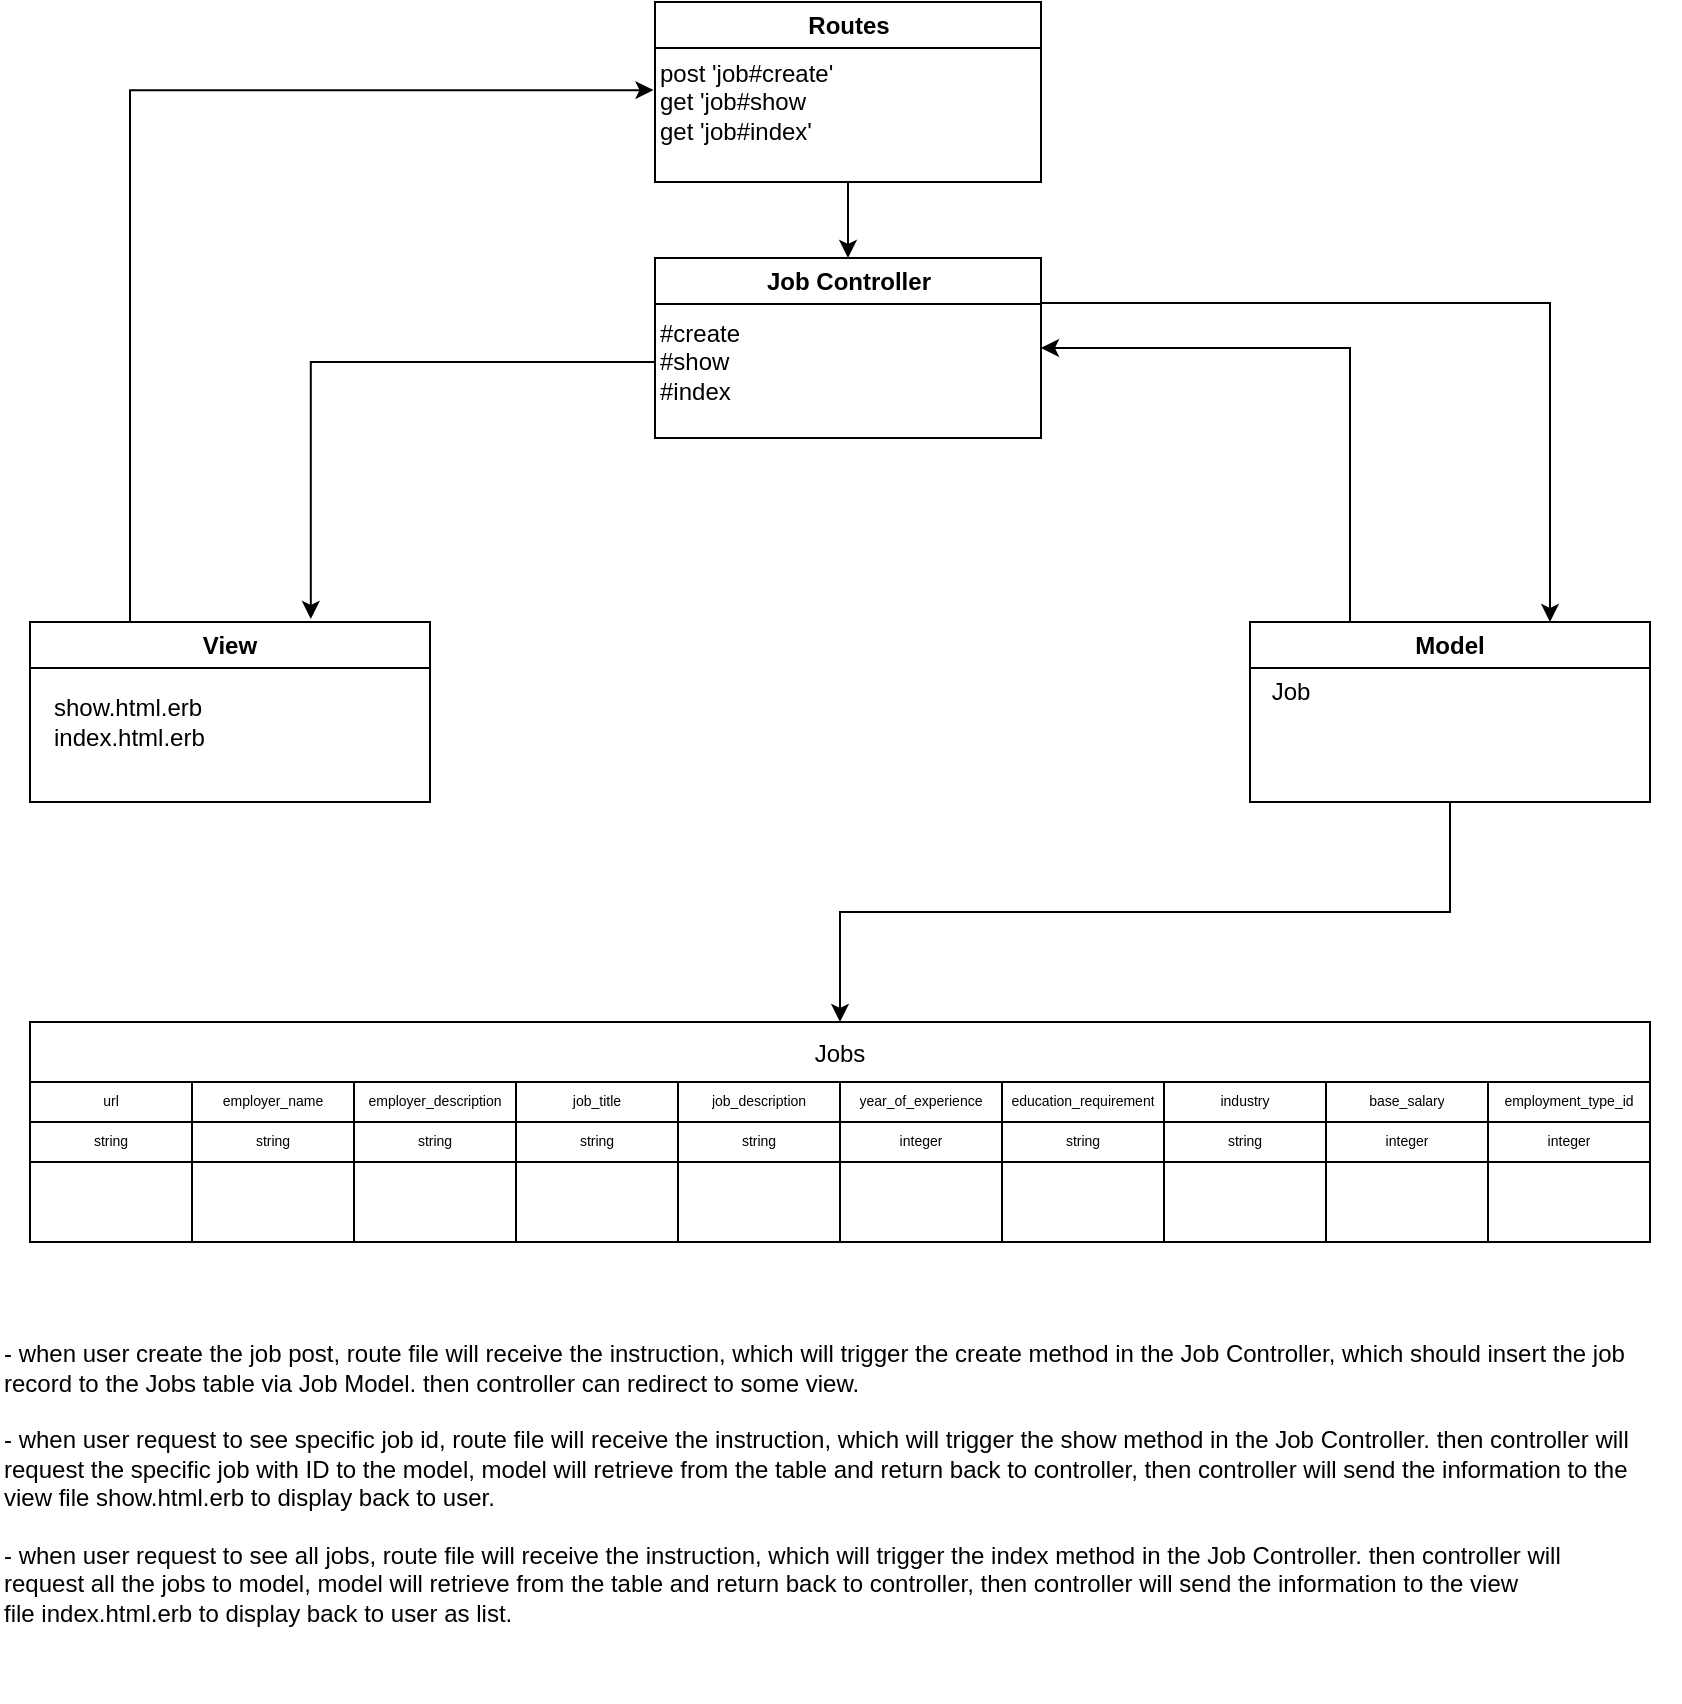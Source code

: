 <mxfile version="21.3.2" type="github">
  <diagram name="Page-1" id="-i9typmQ4xRLSnw_Wz7N">
    <mxGraphModel dx="1803" dy="982" grid="1" gridSize="10" guides="1" tooltips="1" connect="1" arrows="1" fold="1" page="1" pageScale="1" pageWidth="850" pageHeight="1100" math="0" shadow="0">
      <root>
        <mxCell id="0" />
        <mxCell id="1" parent="0" />
        <mxCell id="7KjO3c2V070brWg6iY2L-92" style="edgeStyle=orthogonalEdgeStyle;rounded=0;orthogonalLoop=1;jettySize=auto;html=1;exitX=1;exitY=0.25;exitDx=0;exitDy=0;entryX=0.75;entryY=0;entryDx=0;entryDy=0;" edge="1" parent="1" source="Yvi8faQMFgw5ciX71xmG-2" target="Yvi8faQMFgw5ciX71xmG-4">
          <mxGeometry relative="1" as="geometry" />
        </mxCell>
        <mxCell id="Yvi8faQMFgw5ciX71xmG-2" value="&lt;div&gt;Job Controller&lt;/div&gt;" style="swimlane;whiteSpace=wrap;html=1;" parent="1" vertex="1">
          <mxGeometry x="332.5" y="288" width="193" height="90" as="geometry" />
        </mxCell>
        <mxCell id="7KjO3c2V070brWg6iY2L-86" value="&lt;div&gt;#create&lt;/div&gt;&lt;div&gt;#show&lt;/div&gt;&lt;div&gt;#index&lt;br&gt;&lt;/div&gt;" style="text;html=1;align=left;verticalAlign=middle;resizable=0;points=[];autosize=1;strokeColor=none;fillColor=none;" vertex="1" parent="Yvi8faQMFgw5ciX71xmG-2">
          <mxGeometry y="22" width="60" height="60" as="geometry" />
        </mxCell>
        <mxCell id="7KjO3c2V070brWg6iY2L-96" style="edgeStyle=orthogonalEdgeStyle;rounded=0;orthogonalLoop=1;jettySize=auto;html=1;exitX=0.25;exitY=0;exitDx=0;exitDy=0;entryX=-0.007;entryY=0.401;entryDx=0;entryDy=0;entryPerimeter=0;" edge="1" parent="1" source="Yvi8faQMFgw5ciX71xmG-3" target="7KjO3c2V070brWg6iY2L-84">
          <mxGeometry relative="1" as="geometry" />
        </mxCell>
        <mxCell id="Yvi8faQMFgw5ciX71xmG-3" value="View" style="swimlane;whiteSpace=wrap;html=1;" parent="1" vertex="1">
          <mxGeometry x="20" y="470" width="200" height="90" as="geometry" />
        </mxCell>
        <mxCell id="7KjO3c2V070brWg6iY2L-87" value="&lt;div&gt;show.html.erb&lt;/div&gt;&lt;div&gt;index.html.erb&lt;br&gt;&lt;/div&gt;" style="text;html=1;align=left;verticalAlign=middle;resizable=0;points=[];autosize=1;strokeColor=none;fillColor=none;" vertex="1" parent="Yvi8faQMFgw5ciX71xmG-3">
          <mxGeometry x="10" y="30" width="100" height="40" as="geometry" />
        </mxCell>
        <mxCell id="7KjO3c2V070brWg6iY2L-93" style="edgeStyle=orthogonalEdgeStyle;rounded=0;orthogonalLoop=1;jettySize=auto;html=1;exitX=0.25;exitY=0;exitDx=0;exitDy=0;entryX=1;entryY=0.5;entryDx=0;entryDy=0;" edge="1" parent="1" source="Yvi8faQMFgw5ciX71xmG-4" target="Yvi8faQMFgw5ciX71xmG-2">
          <mxGeometry relative="1" as="geometry" />
        </mxCell>
        <mxCell id="7KjO3c2V070brWg6iY2L-94" style="edgeStyle=orthogonalEdgeStyle;rounded=0;orthogonalLoop=1;jettySize=auto;html=1;exitX=0.5;exitY=1;exitDx=0;exitDy=0;entryX=0.5;entryY=0;entryDx=0;entryDy=0;" edge="1" parent="1" source="Yvi8faQMFgw5ciX71xmG-4" target="7KjO3c2V070brWg6iY2L-44">
          <mxGeometry relative="1" as="geometry" />
        </mxCell>
        <mxCell id="Yvi8faQMFgw5ciX71xmG-4" value="Model" style="swimlane;whiteSpace=wrap;html=1;" parent="1" vertex="1">
          <mxGeometry x="630" y="470" width="200" height="90" as="geometry" />
        </mxCell>
        <mxCell id="7KjO3c2V070brWg6iY2L-80" value="Job" style="text;html=1;align=center;verticalAlign=middle;resizable=0;points=[];autosize=1;strokeColor=none;fillColor=none;" vertex="1" parent="Yvi8faQMFgw5ciX71xmG-4">
          <mxGeometry y="20" width="40" height="30" as="geometry" />
        </mxCell>
        <mxCell id="7KjO3c2V070brWg6iY2L-44" value="Jobs" style="shape=table;startSize=30;container=1;collapsible=0;childLayout=tableLayout;fontSize=12;" vertex="1" parent="1">
          <mxGeometry x="20" y="670" width="810" height="110" as="geometry" />
        </mxCell>
        <mxCell id="7KjO3c2V070brWg6iY2L-45" value="" style="shape=tableRow;horizontal=0;startSize=0;swimlaneHead=0;swimlaneBody=0;strokeColor=inherit;top=0;left=0;bottom=0;right=0;collapsible=0;dropTarget=0;fillColor=none;points=[[0,0.5],[1,0.5]];portConstraint=eastwest;fontSize=7;" vertex="1" parent="7KjO3c2V070brWg6iY2L-44">
          <mxGeometry y="30" width="810" height="20" as="geometry" />
        </mxCell>
        <mxCell id="7KjO3c2V070brWg6iY2L-46" value="url" style="shape=partialRectangle;html=1;whiteSpace=wrap;connectable=0;strokeColor=inherit;overflow=hidden;fillColor=none;top=0;left=0;bottom=0;right=0;pointerEvents=1;fontSize=7;" vertex="1" parent="7KjO3c2V070brWg6iY2L-45">
          <mxGeometry width="81" height="20" as="geometry">
            <mxRectangle width="81" height="20" as="alternateBounds" />
          </mxGeometry>
        </mxCell>
        <mxCell id="7KjO3c2V070brWg6iY2L-47" value="employer_name" style="shape=partialRectangle;html=1;whiteSpace=wrap;connectable=0;strokeColor=inherit;overflow=hidden;fillColor=none;top=0;left=0;bottom=0;right=0;pointerEvents=1;fontSize=7;" vertex="1" parent="7KjO3c2V070brWg6iY2L-45">
          <mxGeometry x="81" width="81" height="20" as="geometry">
            <mxRectangle width="81" height="20" as="alternateBounds" />
          </mxGeometry>
        </mxCell>
        <mxCell id="7KjO3c2V070brWg6iY2L-48" value="employer_description" style="shape=partialRectangle;html=1;whiteSpace=wrap;connectable=0;strokeColor=inherit;overflow=hidden;fillColor=none;top=0;left=0;bottom=0;right=0;pointerEvents=1;fontSize=7;" vertex="1" parent="7KjO3c2V070brWg6iY2L-45">
          <mxGeometry x="162" width="81" height="20" as="geometry">
            <mxRectangle width="81" height="20" as="alternateBounds" />
          </mxGeometry>
        </mxCell>
        <mxCell id="7KjO3c2V070brWg6iY2L-49" value="job_title" style="shape=partialRectangle;html=1;whiteSpace=wrap;connectable=0;strokeColor=inherit;overflow=hidden;fillColor=none;top=0;left=0;bottom=0;right=0;pointerEvents=1;fontSize=7;" vertex="1" parent="7KjO3c2V070brWg6iY2L-45">
          <mxGeometry x="243" width="81" height="20" as="geometry">
            <mxRectangle width="81" height="20" as="alternateBounds" />
          </mxGeometry>
        </mxCell>
        <mxCell id="7KjO3c2V070brWg6iY2L-50" value="job_description" style="shape=partialRectangle;html=1;whiteSpace=wrap;connectable=0;strokeColor=inherit;overflow=hidden;fillColor=none;top=0;left=0;bottom=0;right=0;pointerEvents=1;fontSize=7;" vertex="1" parent="7KjO3c2V070brWg6iY2L-45">
          <mxGeometry x="324" width="81" height="20" as="geometry">
            <mxRectangle width="81" height="20" as="alternateBounds" />
          </mxGeometry>
        </mxCell>
        <mxCell id="7KjO3c2V070brWg6iY2L-51" value="year_of_experience" style="shape=partialRectangle;html=1;whiteSpace=wrap;connectable=0;strokeColor=inherit;overflow=hidden;fillColor=none;top=0;left=0;bottom=0;right=0;pointerEvents=1;fontSize=7;" vertex="1" parent="7KjO3c2V070brWg6iY2L-45">
          <mxGeometry x="405" width="81" height="20" as="geometry">
            <mxRectangle width="81" height="20" as="alternateBounds" />
          </mxGeometry>
        </mxCell>
        <mxCell id="7KjO3c2V070brWg6iY2L-52" value="education_requirement" style="shape=partialRectangle;html=1;whiteSpace=wrap;connectable=0;strokeColor=inherit;overflow=hidden;fillColor=none;top=0;left=0;bottom=0;right=0;pointerEvents=1;fontSize=7;" vertex="1" parent="7KjO3c2V070brWg6iY2L-45">
          <mxGeometry x="486" width="81" height="20" as="geometry">
            <mxRectangle width="81" height="20" as="alternateBounds" />
          </mxGeometry>
        </mxCell>
        <mxCell id="7KjO3c2V070brWg6iY2L-53" value="industry" style="shape=partialRectangle;html=1;whiteSpace=wrap;connectable=0;strokeColor=inherit;overflow=hidden;fillColor=none;top=0;left=0;bottom=0;right=0;pointerEvents=1;fontSize=7;" vertex="1" parent="7KjO3c2V070brWg6iY2L-45">
          <mxGeometry x="567" width="81" height="20" as="geometry">
            <mxRectangle width="81" height="20" as="alternateBounds" />
          </mxGeometry>
        </mxCell>
        <mxCell id="7KjO3c2V070brWg6iY2L-54" value="base_salary" style="shape=partialRectangle;html=1;whiteSpace=wrap;connectable=0;strokeColor=inherit;overflow=hidden;fillColor=none;top=0;left=0;bottom=0;right=0;pointerEvents=1;fontSize=7;" vertex="1" parent="7KjO3c2V070brWg6iY2L-45">
          <mxGeometry x="648" width="81" height="20" as="geometry">
            <mxRectangle width="81" height="20" as="alternateBounds" />
          </mxGeometry>
        </mxCell>
        <mxCell id="7KjO3c2V070brWg6iY2L-55" value="employment_type_id" style="shape=partialRectangle;html=1;whiteSpace=wrap;connectable=0;strokeColor=inherit;overflow=hidden;fillColor=none;top=0;left=0;bottom=0;right=0;pointerEvents=1;fontSize=7;" vertex="1" parent="7KjO3c2V070brWg6iY2L-45">
          <mxGeometry x="729" width="81" height="20" as="geometry">
            <mxRectangle width="81" height="20" as="alternateBounds" />
          </mxGeometry>
        </mxCell>
        <mxCell id="7KjO3c2V070brWg6iY2L-56" value="" style="shape=tableRow;horizontal=0;startSize=0;swimlaneHead=0;swimlaneBody=0;strokeColor=inherit;top=0;left=0;bottom=0;right=0;collapsible=0;dropTarget=0;fillColor=none;points=[[0,0.5],[1,0.5]];portConstraint=eastwest;fontSize=7;" vertex="1" parent="7KjO3c2V070brWg6iY2L-44">
          <mxGeometry y="50" width="810" height="20" as="geometry" />
        </mxCell>
        <mxCell id="7KjO3c2V070brWg6iY2L-57" value="string" style="shape=partialRectangle;html=1;whiteSpace=wrap;connectable=0;strokeColor=inherit;overflow=hidden;fillColor=none;top=0;left=0;bottom=0;right=0;pointerEvents=1;fontSize=7;" vertex="1" parent="7KjO3c2V070brWg6iY2L-56">
          <mxGeometry width="81" height="20" as="geometry">
            <mxRectangle width="81" height="20" as="alternateBounds" />
          </mxGeometry>
        </mxCell>
        <mxCell id="7KjO3c2V070brWg6iY2L-58" value="string" style="shape=partialRectangle;html=1;whiteSpace=wrap;connectable=0;strokeColor=inherit;overflow=hidden;fillColor=none;top=0;left=0;bottom=0;right=0;pointerEvents=1;fontSize=7;" vertex="1" parent="7KjO3c2V070brWg6iY2L-56">
          <mxGeometry x="81" width="81" height="20" as="geometry">
            <mxRectangle width="81" height="20" as="alternateBounds" />
          </mxGeometry>
        </mxCell>
        <mxCell id="7KjO3c2V070brWg6iY2L-59" value="string" style="shape=partialRectangle;html=1;whiteSpace=wrap;connectable=0;strokeColor=inherit;overflow=hidden;fillColor=none;top=0;left=0;bottom=0;right=0;pointerEvents=1;fontSize=7;" vertex="1" parent="7KjO3c2V070brWg6iY2L-56">
          <mxGeometry x="162" width="81" height="20" as="geometry">
            <mxRectangle width="81" height="20" as="alternateBounds" />
          </mxGeometry>
        </mxCell>
        <mxCell id="7KjO3c2V070brWg6iY2L-60" value="string" style="shape=partialRectangle;html=1;whiteSpace=wrap;connectable=0;strokeColor=inherit;overflow=hidden;fillColor=none;top=0;left=0;bottom=0;right=0;pointerEvents=1;fontSize=7;" vertex="1" parent="7KjO3c2V070brWg6iY2L-56">
          <mxGeometry x="243" width="81" height="20" as="geometry">
            <mxRectangle width="81" height="20" as="alternateBounds" />
          </mxGeometry>
        </mxCell>
        <mxCell id="7KjO3c2V070brWg6iY2L-61" value="string" style="shape=partialRectangle;html=1;whiteSpace=wrap;connectable=0;strokeColor=inherit;overflow=hidden;fillColor=none;top=0;left=0;bottom=0;right=0;pointerEvents=1;fontSize=7;" vertex="1" parent="7KjO3c2V070brWg6iY2L-56">
          <mxGeometry x="324" width="81" height="20" as="geometry">
            <mxRectangle width="81" height="20" as="alternateBounds" />
          </mxGeometry>
        </mxCell>
        <mxCell id="7KjO3c2V070brWg6iY2L-62" value="integer" style="shape=partialRectangle;html=1;whiteSpace=wrap;connectable=0;strokeColor=inherit;overflow=hidden;fillColor=none;top=0;left=0;bottom=0;right=0;pointerEvents=1;fontSize=7;" vertex="1" parent="7KjO3c2V070brWg6iY2L-56">
          <mxGeometry x="405" width="81" height="20" as="geometry">
            <mxRectangle width="81" height="20" as="alternateBounds" />
          </mxGeometry>
        </mxCell>
        <mxCell id="7KjO3c2V070brWg6iY2L-63" value="string" style="shape=partialRectangle;html=1;whiteSpace=wrap;connectable=0;strokeColor=inherit;overflow=hidden;fillColor=none;top=0;left=0;bottom=0;right=0;pointerEvents=1;fontSize=7;" vertex="1" parent="7KjO3c2V070brWg6iY2L-56">
          <mxGeometry x="486" width="81" height="20" as="geometry">
            <mxRectangle width="81" height="20" as="alternateBounds" />
          </mxGeometry>
        </mxCell>
        <mxCell id="7KjO3c2V070brWg6iY2L-64" value="string" style="shape=partialRectangle;html=1;whiteSpace=wrap;connectable=0;strokeColor=inherit;overflow=hidden;fillColor=none;top=0;left=0;bottom=0;right=0;pointerEvents=1;fontSize=7;" vertex="1" parent="7KjO3c2V070brWg6iY2L-56">
          <mxGeometry x="567" width="81" height="20" as="geometry">
            <mxRectangle width="81" height="20" as="alternateBounds" />
          </mxGeometry>
        </mxCell>
        <mxCell id="7KjO3c2V070brWg6iY2L-65" value="integer" style="shape=partialRectangle;html=1;whiteSpace=wrap;connectable=0;strokeColor=inherit;overflow=hidden;fillColor=none;top=0;left=0;bottom=0;right=0;pointerEvents=1;fontSize=7;" vertex="1" parent="7KjO3c2V070brWg6iY2L-56">
          <mxGeometry x="648" width="81" height="20" as="geometry">
            <mxRectangle width="81" height="20" as="alternateBounds" />
          </mxGeometry>
        </mxCell>
        <mxCell id="7KjO3c2V070brWg6iY2L-66" value="integer" style="shape=partialRectangle;html=1;whiteSpace=wrap;connectable=0;strokeColor=inherit;overflow=hidden;fillColor=none;top=0;left=0;bottom=0;right=0;pointerEvents=1;fontSize=7;" vertex="1" parent="7KjO3c2V070brWg6iY2L-56">
          <mxGeometry x="729" width="81" height="20" as="geometry">
            <mxRectangle width="81" height="20" as="alternateBounds" />
          </mxGeometry>
        </mxCell>
        <mxCell id="7KjO3c2V070brWg6iY2L-67" value="" style="shape=tableRow;horizontal=0;startSize=0;swimlaneHead=0;swimlaneBody=0;strokeColor=inherit;top=0;left=0;bottom=0;right=0;collapsible=0;dropTarget=0;fillColor=none;points=[[0,0.5],[1,0.5]];portConstraint=eastwest;fontSize=7;" vertex="1" parent="7KjO3c2V070brWg6iY2L-44">
          <mxGeometry y="70" width="810" height="40" as="geometry" />
        </mxCell>
        <mxCell id="7KjO3c2V070brWg6iY2L-68" value="" style="shape=partialRectangle;html=1;whiteSpace=wrap;connectable=0;strokeColor=inherit;overflow=hidden;fillColor=none;top=0;left=0;bottom=0;right=0;pointerEvents=1;fontSize=7;" vertex="1" parent="7KjO3c2V070brWg6iY2L-67">
          <mxGeometry width="81" height="40" as="geometry">
            <mxRectangle width="81" height="40" as="alternateBounds" />
          </mxGeometry>
        </mxCell>
        <mxCell id="7KjO3c2V070brWg6iY2L-69" value="" style="shape=partialRectangle;html=1;whiteSpace=wrap;connectable=0;strokeColor=inherit;overflow=hidden;fillColor=none;top=0;left=0;bottom=0;right=0;pointerEvents=1;fontSize=7;" vertex="1" parent="7KjO3c2V070brWg6iY2L-67">
          <mxGeometry x="81" width="81" height="40" as="geometry">
            <mxRectangle width="81" height="40" as="alternateBounds" />
          </mxGeometry>
        </mxCell>
        <mxCell id="7KjO3c2V070brWg6iY2L-70" value="" style="shape=partialRectangle;html=1;whiteSpace=wrap;connectable=0;strokeColor=inherit;overflow=hidden;fillColor=none;top=0;left=0;bottom=0;right=0;pointerEvents=1;fontSize=7;" vertex="1" parent="7KjO3c2V070brWg6iY2L-67">
          <mxGeometry x="162" width="81" height="40" as="geometry">
            <mxRectangle width="81" height="40" as="alternateBounds" />
          </mxGeometry>
        </mxCell>
        <mxCell id="7KjO3c2V070brWg6iY2L-71" value="" style="shape=partialRectangle;html=1;whiteSpace=wrap;connectable=0;strokeColor=inherit;overflow=hidden;fillColor=none;top=0;left=0;bottom=0;right=0;pointerEvents=1;fontSize=7;" vertex="1" parent="7KjO3c2V070brWg6iY2L-67">
          <mxGeometry x="243" width="81" height="40" as="geometry">
            <mxRectangle width="81" height="40" as="alternateBounds" />
          </mxGeometry>
        </mxCell>
        <mxCell id="7KjO3c2V070brWg6iY2L-72" value="" style="shape=partialRectangle;html=1;whiteSpace=wrap;connectable=0;strokeColor=inherit;overflow=hidden;fillColor=none;top=0;left=0;bottom=0;right=0;pointerEvents=1;fontSize=7;" vertex="1" parent="7KjO3c2V070brWg6iY2L-67">
          <mxGeometry x="324" width="81" height="40" as="geometry">
            <mxRectangle width="81" height="40" as="alternateBounds" />
          </mxGeometry>
        </mxCell>
        <mxCell id="7KjO3c2V070brWg6iY2L-73" value="" style="shape=partialRectangle;html=1;whiteSpace=wrap;connectable=0;strokeColor=inherit;overflow=hidden;fillColor=none;top=0;left=0;bottom=0;right=0;pointerEvents=1;fontSize=7;" vertex="1" parent="7KjO3c2V070brWg6iY2L-67">
          <mxGeometry x="405" width="81" height="40" as="geometry">
            <mxRectangle width="81" height="40" as="alternateBounds" />
          </mxGeometry>
        </mxCell>
        <mxCell id="7KjO3c2V070brWg6iY2L-74" value="" style="shape=partialRectangle;html=1;whiteSpace=wrap;connectable=0;strokeColor=inherit;overflow=hidden;fillColor=none;top=0;left=0;bottom=0;right=0;pointerEvents=1;fontSize=7;" vertex="1" parent="7KjO3c2V070brWg6iY2L-67">
          <mxGeometry x="486" width="81" height="40" as="geometry">
            <mxRectangle width="81" height="40" as="alternateBounds" />
          </mxGeometry>
        </mxCell>
        <mxCell id="7KjO3c2V070brWg6iY2L-75" value="" style="shape=partialRectangle;html=1;whiteSpace=wrap;connectable=0;strokeColor=inherit;overflow=hidden;fillColor=none;top=0;left=0;bottom=0;right=0;pointerEvents=1;fontSize=7;" vertex="1" parent="7KjO3c2V070brWg6iY2L-67">
          <mxGeometry x="567" width="81" height="40" as="geometry">
            <mxRectangle width="81" height="40" as="alternateBounds" />
          </mxGeometry>
        </mxCell>
        <mxCell id="7KjO3c2V070brWg6iY2L-76" value="" style="shape=partialRectangle;html=1;whiteSpace=wrap;connectable=0;strokeColor=inherit;overflow=hidden;fillColor=none;top=0;left=0;bottom=0;right=0;pointerEvents=1;fontSize=7;" vertex="1" parent="7KjO3c2V070brWg6iY2L-67">
          <mxGeometry x="648" width="81" height="40" as="geometry">
            <mxRectangle width="81" height="40" as="alternateBounds" />
          </mxGeometry>
        </mxCell>
        <mxCell id="7KjO3c2V070brWg6iY2L-77" value="" style="shape=partialRectangle;html=1;whiteSpace=wrap;connectable=0;strokeColor=inherit;overflow=hidden;fillColor=none;top=0;left=0;bottom=0;right=0;pointerEvents=1;fontSize=7;" vertex="1" parent="7KjO3c2V070brWg6iY2L-67">
          <mxGeometry x="729" width="81" height="40" as="geometry">
            <mxRectangle width="81" height="40" as="alternateBounds" />
          </mxGeometry>
        </mxCell>
        <mxCell id="7KjO3c2V070brWg6iY2L-89" style="edgeStyle=orthogonalEdgeStyle;rounded=0;orthogonalLoop=1;jettySize=auto;html=1;entryX=0.5;entryY=0;entryDx=0;entryDy=0;" edge="1" parent="1" source="7KjO3c2V070brWg6iY2L-83" target="Yvi8faQMFgw5ciX71xmG-2">
          <mxGeometry relative="1" as="geometry" />
        </mxCell>
        <mxCell id="7KjO3c2V070brWg6iY2L-83" value="Routes" style="swimlane;whiteSpace=wrap;html=1;" vertex="1" parent="1">
          <mxGeometry x="332.5" y="160" width="193" height="90" as="geometry" />
        </mxCell>
        <mxCell id="7KjO3c2V070brWg6iY2L-84" value="&lt;div&gt;post &#39;job#create&#39;&lt;/div&gt;&lt;div&gt;get &#39;job#show&lt;/div&gt;&lt;div&gt;get &#39;job#index&#39;&lt;br&gt;&lt;/div&gt;" style="text;html=1;align=left;verticalAlign=middle;resizable=0;points=[];autosize=1;strokeColor=none;fillColor=none;" vertex="1" parent="7KjO3c2V070brWg6iY2L-83">
          <mxGeometry y="20" width="110" height="60" as="geometry" />
        </mxCell>
        <mxCell id="7KjO3c2V070brWg6iY2L-88" value="&lt;div&gt;- when user create the job post, route file will receive the instruction, which will trigger the create method in the Job Controller, which should insert the job &lt;br&gt;&lt;/div&gt;&lt;div&gt;record to the Jobs table via Job Model. then controller can redirect to some view.&lt;/div&gt;&lt;div&gt;&lt;br&gt;&lt;/div&gt;&lt;div&gt;- when user request to see specific job id, route file will receive the instruction, which will trigger the show method in the Job Controller. then controller will&lt;/div&gt;&lt;div&gt;request the specific job with ID to the model, model will retrieve from the table and return back to controller, then controller will send the information to the &lt;br&gt;&lt;/div&gt;&lt;div&gt;view file show.html.erb to display back to user.&lt;/div&gt;&lt;div&gt;&lt;br&gt;&lt;/div&gt;&lt;div&gt;&lt;div&gt;- when user request to see all jobs, route file will receive the instruction, which will trigger the index method in the Job Controller. then controller will&lt;/div&gt;&lt;div&gt;request all the jobs to model, model will retrieve from the table and return back to controller, then controller will send the information to the view&lt;/div&gt;&lt;div&gt;file index.html.erb to display back to user as list. &lt;br&gt;&lt;/div&gt;&lt;/div&gt;&lt;div&gt;&lt;br&gt;&lt;/div&gt;&lt;div&gt;&lt;br&gt;&lt;/div&gt;" style="text;html=1;align=left;verticalAlign=middle;resizable=0;points=[];autosize=1;strokeColor=none;fillColor=none;" vertex="1" parent="1">
          <mxGeometry x="5" y="820" width="840" height="190" as="geometry" />
        </mxCell>
        <mxCell id="7KjO3c2V070brWg6iY2L-95" style="edgeStyle=orthogonalEdgeStyle;rounded=0;orthogonalLoop=1;jettySize=auto;html=1;entryX=0.702;entryY=-0.017;entryDx=0;entryDy=0;entryPerimeter=0;" edge="1" parent="1" source="7KjO3c2V070brWg6iY2L-86" target="Yvi8faQMFgw5ciX71xmG-3">
          <mxGeometry relative="1" as="geometry" />
        </mxCell>
      </root>
    </mxGraphModel>
  </diagram>
</mxfile>
